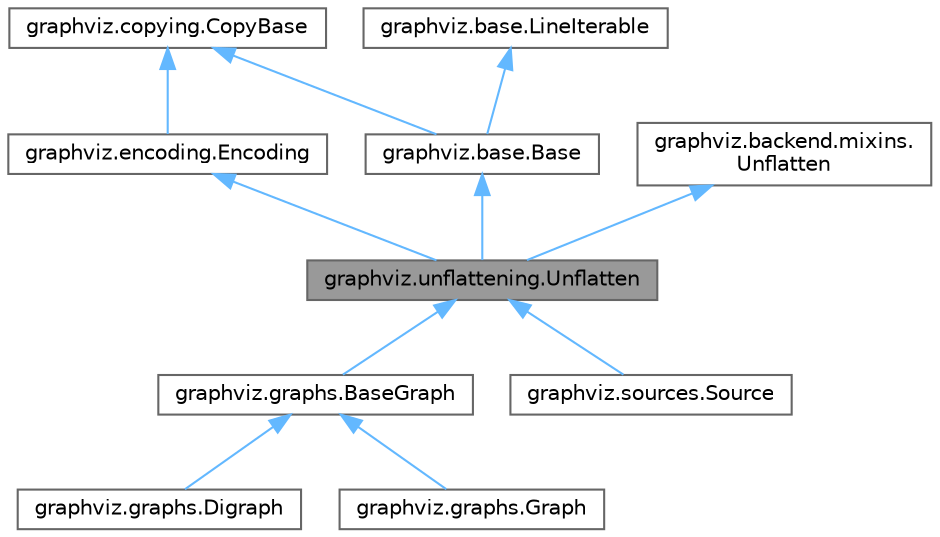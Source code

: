digraph "graphviz.unflattening.Unflatten"
{
 // LATEX_PDF_SIZE
  bgcolor="transparent";
  edge [fontname=Helvetica,fontsize=10,labelfontname=Helvetica,labelfontsize=10];
  node [fontname=Helvetica,fontsize=10,shape=box,height=0.2,width=0.4];
  Node1 [id="Node000001",label="graphviz.unflattening.Unflatten",height=0.2,width=0.4,color="gray40", fillcolor="grey60", style="filled", fontcolor="black",tooltip=" "];
  Node2 -> Node1 [id="edge1_Node000001_Node000002",dir="back",color="steelblue1",style="solid",tooltip=" "];
  Node2 [id="Node000002",label="graphviz.encoding.Encoding",height=0.2,width=0.4,color="gray40", fillcolor="white", style="filled",URL="$classgraphviz_1_1encoding_1_1_encoding.html",tooltip=" "];
  Node3 -> Node2 [id="edge2_Node000002_Node000003",dir="back",color="steelblue1",style="solid",tooltip=" "];
  Node3 [id="Node000003",label="graphviz.copying.CopyBase",height=0.2,width=0.4,color="gray40", fillcolor="white", style="filled",URL="$classgraphviz_1_1copying_1_1_copy_base.html",tooltip=" "];
  Node4 -> Node1 [id="edge3_Node000001_Node000004",dir="back",color="steelblue1",style="solid",tooltip=" "];
  Node4 [id="Node000004",label="graphviz.base.Base",height=0.2,width=0.4,color="gray40", fillcolor="white", style="filled",URL="$classgraphviz_1_1base_1_1_base.html",tooltip=" "];
  Node5 -> Node4 [id="edge4_Node000004_Node000005",dir="back",color="steelblue1",style="solid",tooltip=" "];
  Node5 [id="Node000005",label="graphviz.base.LineIterable",height=0.2,width=0.4,color="gray40", fillcolor="white", style="filled",URL="$classgraphviz_1_1base_1_1_line_iterable.html",tooltip=" "];
  Node3 -> Node4 [id="edge5_Node000004_Node000003",dir="back",color="steelblue1",style="solid",tooltip=" "];
  Node6 -> Node1 [id="edge6_Node000001_Node000006",dir="back",color="steelblue1",style="solid",tooltip=" "];
  Node6 [id="Node000006",label="graphviz.backend.mixins.\lUnflatten",height=0.2,width=0.4,color="gray40", fillcolor="white", style="filled",URL="$classgraphviz_1_1backend_1_1mixins_1_1_unflatten.html",tooltip=" "];
  Node1 -> Node7 [id="edge7_Node000001_Node000007",dir="back",color="steelblue1",style="solid",tooltip=" "];
  Node7 [id="Node000007",label="graphviz.graphs.BaseGraph",height=0.2,width=0.4,color="gray40", fillcolor="white", style="filled",URL="$classgraphviz_1_1graphs_1_1_base_graph.html",tooltip=" "];
  Node7 -> Node8 [id="edge8_Node000007_Node000008",dir="back",color="steelblue1",style="solid",tooltip=" "];
  Node8 [id="Node000008",label="graphviz.graphs.Digraph",height=0.2,width=0.4,color="gray40", fillcolor="white", style="filled",URL="$classgraphviz_1_1graphs_1_1_digraph.html",tooltip=" "];
  Node7 -> Node9 [id="edge9_Node000007_Node000009",dir="back",color="steelblue1",style="solid",tooltip=" "];
  Node9 [id="Node000009",label="graphviz.graphs.Graph",height=0.2,width=0.4,color="gray40", fillcolor="white", style="filled",URL="$classgraphviz_1_1graphs_1_1_graph.html",tooltip=" "];
  Node1 -> Node10 [id="edge10_Node000001_Node000010",dir="back",color="steelblue1",style="solid",tooltip=" "];
  Node10 [id="Node000010",label="graphviz.sources.Source",height=0.2,width=0.4,color="gray40", fillcolor="white", style="filled",URL="$classgraphviz_1_1sources_1_1_source.html",tooltip=" "];
}
